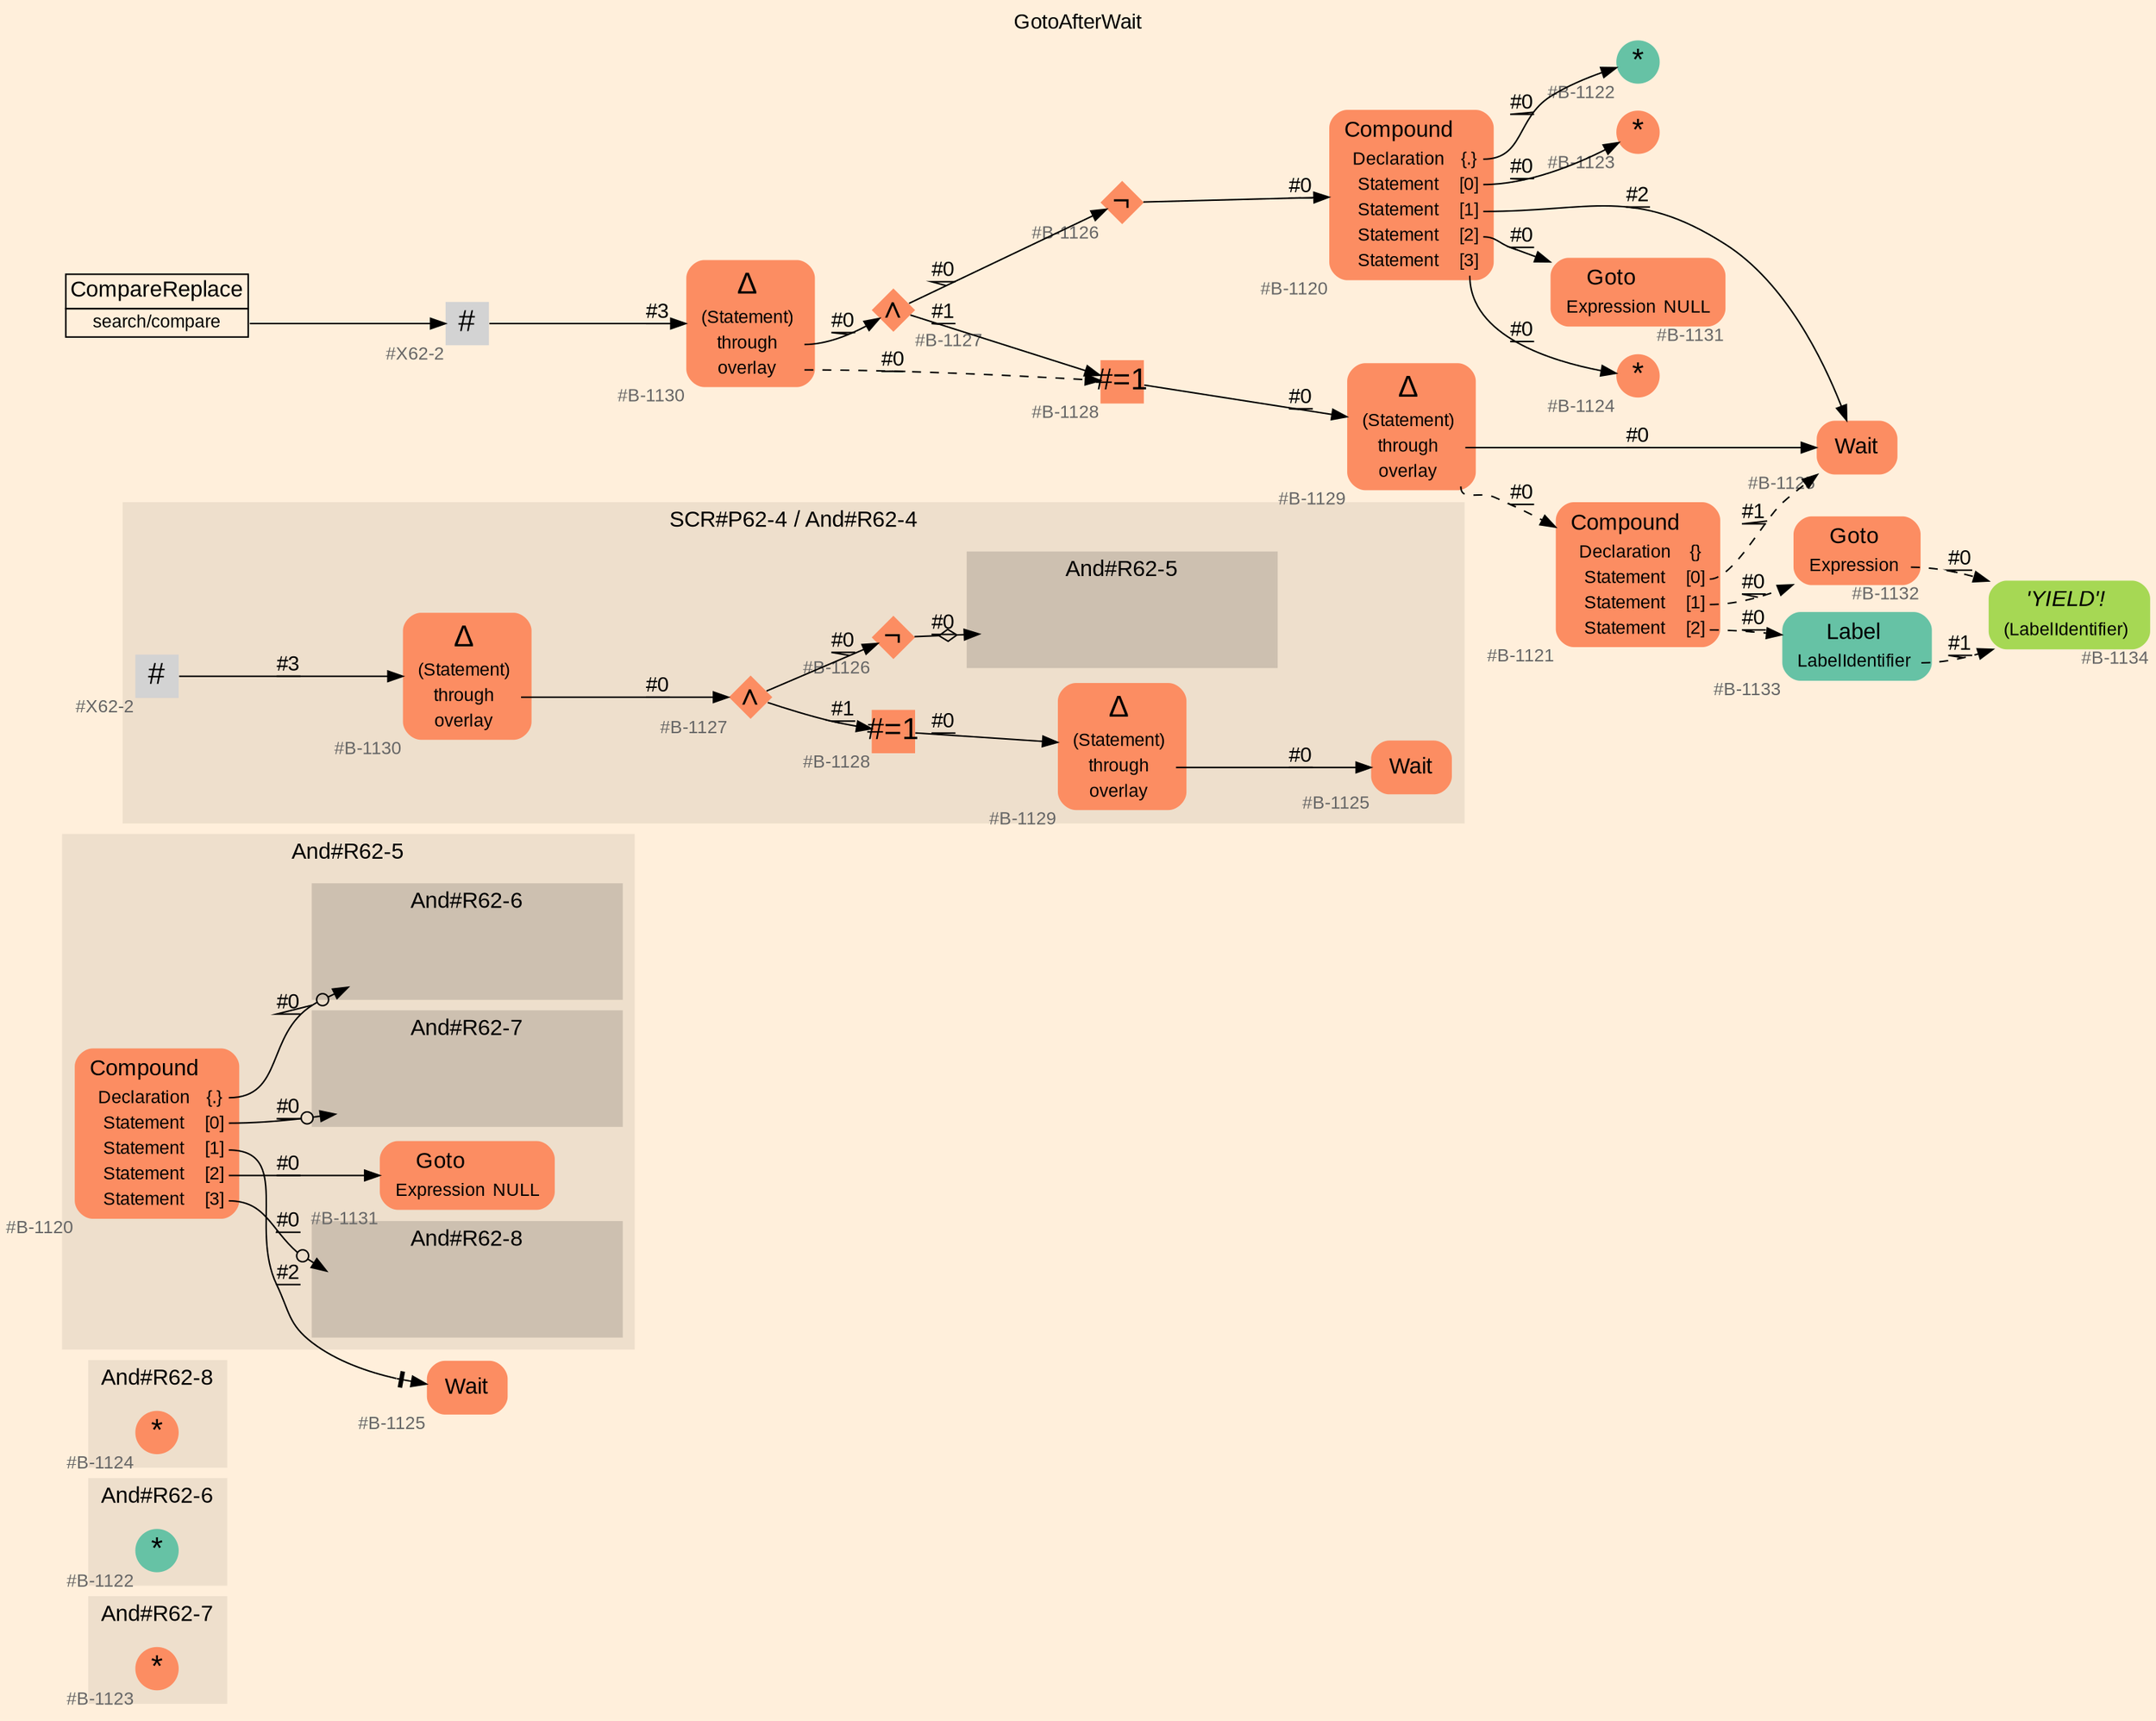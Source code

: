 digraph "GotoAfterWait" {
label = "GotoAfterWait"
labelloc = t
graph [
    rankdir = "LR"
    ranksep = 0.3
    bgcolor = antiquewhite1
    color = black
    fontcolor = black
    fontname = "Arial"
];
node [
    fontname = "Arial"
];
edge [
    fontname = "Arial"
];

// -------------------- figure And#R62-7 --------------------
// -------- region And#R62-7 ----------
subgraph "clusterAnd#R62-7" {
    label = "And#R62-7"
    style = "filled"
    color = antiquewhite2
    fontsize = "15"
    // -------- block And#R62-7/#B-1123 ----------
    "And#R62-7/#B-1123" [
        fillcolor = "/set28/2"
        xlabel = "#B-1123"
        fontsize = "12"
        fontcolor = grey40
        shape = "circle"
        label = <<FONT COLOR="black" POINT-SIZE="20">*</FONT>>
        style = "filled"
        penwidth = 0.0
        fixedsize = true
        width = 0.4
        height = 0.4
    ];
    
}


// -------------------- figure And#R62-6 --------------------
// -------- region And#R62-6 ----------
subgraph "clusterAnd#R62-6" {
    label = "And#R62-6"
    style = "filled"
    color = antiquewhite2
    fontsize = "15"
    // -------- block And#R62-6/#B-1122 ----------
    "And#R62-6/#B-1122" [
        fillcolor = "/set28/1"
        xlabel = "#B-1122"
        fontsize = "12"
        fontcolor = grey40
        shape = "circle"
        label = <<FONT COLOR="black" POINT-SIZE="20">*</FONT>>
        style = "filled"
        penwidth = 0.0
        fixedsize = true
        width = 0.4
        height = 0.4
    ];
    
}


// -------------------- figure And#R62-8 --------------------
// -------- region And#R62-8 ----------
subgraph "clusterAnd#R62-8" {
    label = "And#R62-8"
    style = "filled"
    color = antiquewhite2
    fontsize = "15"
    // -------- block And#R62-8/#B-1124 ----------
    "And#R62-8/#B-1124" [
        fillcolor = "/set28/2"
        xlabel = "#B-1124"
        fontsize = "12"
        fontcolor = grey40
        shape = "circle"
        label = <<FONT COLOR="black" POINT-SIZE="20">*</FONT>>
        style = "filled"
        penwidth = 0.0
        fixedsize = true
        width = 0.4
        height = 0.4
    ];
    
}


// -------------------- figure And#R62-5 --------------------
// -------- region And#R62-5 ----------
subgraph "clusterAnd#R62-5" {
    label = "And#R62-5"
    style = "filled"
    color = antiquewhite2
    fontsize = "15"
    // -------- block And#R62-5/#B-1131 ----------
    "And#R62-5/#B-1131" [
        fillcolor = "/set28/2"
        xlabel = "#B-1131"
        fontsize = "12"
        fontcolor = grey40
        shape = "plaintext"
        label = <<TABLE BORDER="0" CELLBORDER="0" CELLSPACING="0">
         <TR><TD><FONT COLOR="black" POINT-SIZE="15">Goto</FONT></TD></TR>
         <TR><TD><FONT COLOR="black" POINT-SIZE="12">Expression</FONT></TD><TD PORT="port0"><FONT COLOR="black" POINT-SIZE="12">NULL</FONT></TD></TR>
        </TABLE>>
        style = "rounded,filled"
    ];
    
    // -------- block And#R62-5/#B-1120 ----------
    "And#R62-5/#B-1120" [
        fillcolor = "/set28/2"
        xlabel = "#B-1120"
        fontsize = "12"
        fontcolor = grey40
        shape = "plaintext"
        label = <<TABLE BORDER="0" CELLBORDER="0" CELLSPACING="0">
         <TR><TD><FONT COLOR="black" POINT-SIZE="15">Compound</FONT></TD></TR>
         <TR><TD><FONT COLOR="black" POINT-SIZE="12">Declaration</FONT></TD><TD PORT="port0"><FONT COLOR="black" POINT-SIZE="12">{.}</FONT></TD></TR>
         <TR><TD><FONT COLOR="black" POINT-SIZE="12">Statement</FONT></TD><TD PORT="port1"><FONT COLOR="black" POINT-SIZE="12">[0]</FONT></TD></TR>
         <TR><TD><FONT COLOR="black" POINT-SIZE="12">Statement</FONT></TD><TD PORT="port2"><FONT COLOR="black" POINT-SIZE="12">[1]</FONT></TD></TR>
         <TR><TD><FONT COLOR="black" POINT-SIZE="12">Statement</FONT></TD><TD PORT="port3"><FONT COLOR="black" POINT-SIZE="12">[2]</FONT></TD></TR>
         <TR><TD><FONT COLOR="black" POINT-SIZE="12">Statement</FONT></TD><TD PORT="port4"><FONT COLOR="black" POINT-SIZE="12">[3]</FONT></TD></TR>
        </TABLE>>
        style = "rounded,filled"
    ];
    
    // -------- region And#R62-5/And#R62-6 ----------
    subgraph "clusterAnd#R62-5/And#R62-6" {
        label = "And#R62-6"
        style = "filled"
        color = antiquewhite3
        fontsize = "15"
        // -------- block And#R62-5/And#R62-6/#B-1122 ----------
        "And#R62-5/And#R62-6/#B-1122" [
            fillcolor = "/set28/1"
            xlabel = "#B-1122"
            fontsize = "12"
            fontcolor = grey40
            shape = "none"
            style = "invisible"
        ];
        
    }
    
    // -------- region And#R62-5/And#R62-7 ----------
    subgraph "clusterAnd#R62-5/And#R62-7" {
        label = "And#R62-7"
        style = "filled"
        color = antiquewhite3
        fontsize = "15"
        // -------- block And#R62-5/And#R62-7/#B-1123 ----------
        "And#R62-5/And#R62-7/#B-1123" [
            fillcolor = "/set28/2"
            xlabel = "#B-1123"
            fontsize = "12"
            fontcolor = grey40
            shape = "none"
            style = "invisible"
        ];
        
    }
    
    // -------- region And#R62-5/And#R62-8 ----------
    subgraph "clusterAnd#R62-5/And#R62-8" {
        label = "And#R62-8"
        style = "filled"
        color = antiquewhite3
        fontsize = "15"
        // -------- block And#R62-5/And#R62-8/#B-1124 ----------
        "And#R62-5/And#R62-8/#B-1124" [
            fillcolor = "/set28/2"
            xlabel = "#B-1124"
            fontsize = "12"
            fontcolor = grey40
            shape = "none"
            style = "invisible"
        ];
        
    }
    
}

// -------- block And#R62-5/#B-1125 ----------
"And#R62-5/#B-1125" [
    fillcolor = "/set28/2"
    xlabel = "#B-1125"
    fontsize = "12"
    fontcolor = grey40
    shape = "plaintext"
    label = <<TABLE BORDER="0" CELLBORDER="0" CELLSPACING="0">
     <TR><TD><FONT COLOR="black" POINT-SIZE="15">Wait</FONT></TD></TR>
    </TABLE>>
    style = "rounded,filled"
];

"And#R62-5/#B-1120":port0 -> "And#R62-5/And#R62-6/#B-1122" [
    arrowhead="normalnoneodot"
    label = "#0"
    decorate = true
    color = black
    fontcolor = black
];

"And#R62-5/#B-1120":port1 -> "And#R62-5/And#R62-7/#B-1123" [
    arrowhead="normalnoneodot"
    label = "#0"
    decorate = true
    color = black
    fontcolor = black
];

"And#R62-5/#B-1120":port2 -> "And#R62-5/#B-1125" [
    arrowhead="normalnonetee"
    label = "#2"
    decorate = true
    color = black
    fontcolor = black
];

"And#R62-5/#B-1120":port3 -> "And#R62-5/#B-1131" [
    label = "#0"
    decorate = true
    color = black
    fontcolor = black
];

"And#R62-5/#B-1120":port4 -> "And#R62-5/And#R62-8/#B-1124" [
    arrowhead="normalnoneodot"
    label = "#0"
    decorate = true
    color = black
    fontcolor = black
];


// -------------------- figure And#R62-4 --------------------
// -------- region And#R62-4 ----------
subgraph "clusterAnd#R62-4" {
    label = "SCR#P62-4 / And#R62-4"
    style = "filled"
    color = antiquewhite2
    fontsize = "15"
    // -------- block And#R62-4/#X62-2 ----------
    "And#R62-4/#X62-2" [
        xlabel = "#X62-2"
        fontsize = "12"
        fontcolor = grey40
        shape = "square"
        label = <<FONT COLOR="black" POINT-SIZE="20">#</FONT>>
        style = "filled"
        penwidth = 0.0
        fixedsize = true
        width = 0.4
        height = 0.4
    ];
    
    // -------- block And#R62-4/#B-1128 ----------
    "And#R62-4/#B-1128" [
        fillcolor = "/set28/2"
        xlabel = "#B-1128"
        fontsize = "12"
        fontcolor = grey40
        shape = "square"
        label = <<FONT COLOR="black" POINT-SIZE="20">#=1</FONT>>
        style = "filled"
        penwidth = 0.0
        fixedsize = true
        width = 0.4
        height = 0.4
    ];
    
    // -------- block And#R62-4/#B-1127 ----------
    "And#R62-4/#B-1127" [
        fillcolor = "/set28/2"
        xlabel = "#B-1127"
        fontsize = "12"
        fontcolor = grey40
        shape = "diamond"
        label = <<FONT COLOR="black" POINT-SIZE="20">∧</FONT>>
        style = "filled"
        penwidth = 0.0
        fixedsize = true
        width = 0.4
        height = 0.4
    ];
    
    // -------- block And#R62-4/#B-1129 ----------
    "And#R62-4/#B-1129" [
        fillcolor = "/set28/2"
        xlabel = "#B-1129"
        fontsize = "12"
        fontcolor = grey40
        shape = "plaintext"
        label = <<TABLE BORDER="0" CELLBORDER="0" CELLSPACING="0">
         <TR><TD><FONT COLOR="black" POINT-SIZE="20">Δ</FONT></TD></TR>
         <TR><TD><FONT COLOR="black" POINT-SIZE="12">(Statement)</FONT></TD><TD PORT="port0"></TD></TR>
         <TR><TD><FONT COLOR="black" POINT-SIZE="12">through</FONT></TD><TD PORT="port1"></TD></TR>
         <TR><TD><FONT COLOR="black" POINT-SIZE="12">overlay</FONT></TD><TD PORT="port2"></TD></TR>
        </TABLE>>
        style = "rounded,filled"
    ];
    
    // -------- block And#R62-4/#B-1130 ----------
    "And#R62-4/#B-1130" [
        fillcolor = "/set28/2"
        xlabel = "#B-1130"
        fontsize = "12"
        fontcolor = grey40
        shape = "plaintext"
        label = <<TABLE BORDER="0" CELLBORDER="0" CELLSPACING="0">
         <TR><TD><FONT COLOR="black" POINT-SIZE="20">Δ</FONT></TD></TR>
         <TR><TD><FONT COLOR="black" POINT-SIZE="12">(Statement)</FONT></TD><TD PORT="port0"></TD></TR>
         <TR><TD><FONT COLOR="black" POINT-SIZE="12">through</FONT></TD><TD PORT="port1"></TD></TR>
         <TR><TD><FONT COLOR="black" POINT-SIZE="12">overlay</FONT></TD><TD PORT="port2"></TD></TR>
        </TABLE>>
        style = "rounded,filled"
    ];
    
    // -------- block And#R62-4/#B-1125 ----------
    "And#R62-4/#B-1125" [
        fillcolor = "/set28/2"
        xlabel = "#B-1125"
        fontsize = "12"
        fontcolor = grey40
        shape = "plaintext"
        label = <<TABLE BORDER="0" CELLBORDER="0" CELLSPACING="0">
         <TR><TD><FONT COLOR="black" POINT-SIZE="15">Wait</FONT></TD></TR>
        </TABLE>>
        style = "rounded,filled"
    ];
    
    // -------- block And#R62-4/#B-1126 ----------
    "And#R62-4/#B-1126" [
        fillcolor = "/set28/2"
        xlabel = "#B-1126"
        fontsize = "12"
        fontcolor = grey40
        shape = "diamond"
        label = <<FONT COLOR="black" POINT-SIZE="20">¬</FONT>>
        style = "filled"
        penwidth = 0.0
        fixedsize = true
        width = 0.4
        height = 0.4
    ];
    
    // -------- region And#R62-4/And#R62-5 ----------
    subgraph "clusterAnd#R62-4/And#R62-5" {
        label = "And#R62-5"
        style = "filled"
        color = antiquewhite3
        fontsize = "15"
        // -------- block And#R62-4/And#R62-5/#B-1120 ----------
        "And#R62-4/And#R62-5/#B-1120" [
            fillcolor = "/set28/2"
            xlabel = "#B-1120"
            fontsize = "12"
            fontcolor = grey40
            shape = "none"
            style = "invisible"
        ];
        
    }
    
}

"And#R62-4/#X62-2" -> "And#R62-4/#B-1130" [
    label = "#3"
    decorate = true
    color = black
    fontcolor = black
];

"And#R62-4/#B-1128" -> "And#R62-4/#B-1129" [
    label = "#0"
    decorate = true
    color = black
    fontcolor = black
];

"And#R62-4/#B-1127" -> "And#R62-4/#B-1128" [
    label = "#1"
    decorate = true
    color = black
    fontcolor = black
];

"And#R62-4/#B-1127" -> "And#R62-4/#B-1126" [
    label = "#0"
    decorate = true
    color = black
    fontcolor = black
];

"And#R62-4/#B-1129":port1 -> "And#R62-4/#B-1125" [
    label = "#0"
    decorate = true
    color = black
    fontcolor = black
];

"And#R62-4/#B-1130":port1 -> "And#R62-4/#B-1127" [
    label = "#0"
    decorate = true
    color = black
    fontcolor = black
];

"And#R62-4/#B-1126" -> "And#R62-4/And#R62-5/#B-1120" [
    arrowhead="normalnoneodiamond"
    label = "#0"
    decorate = true
    color = black
    fontcolor = black
];


// -------------------- transformation figure --------------------
// -------- block CR#X62-3 ----------
"CR#X62-3" [
    fillcolor = antiquewhite1
    fontsize = "12"
    fontcolor = grey40
    shape = "plaintext"
    label = <<TABLE BORDER="0" CELLBORDER="1" CELLSPACING="0">
     <TR><TD><FONT COLOR="black" POINT-SIZE="15">CompareReplace</FONT></TD></TR>
     <TR><TD PORT="port0"><FONT COLOR="black" POINT-SIZE="12">search/compare</FONT></TD></TR>
    </TABLE>>
    style = "filled"
    color = black
];

// -------- block #X62-2 ----------
"#X62-2" [
    xlabel = "#X62-2"
    fontsize = "12"
    fontcolor = grey40
    shape = "square"
    label = <<FONT COLOR="black" POINT-SIZE="20">#</FONT>>
    style = "filled"
    penwidth = 0.0
    fixedsize = true
    width = 0.4
    height = 0.4
];

// -------- block #B-1130 ----------
"#B-1130" [
    fillcolor = "/set28/2"
    xlabel = "#B-1130"
    fontsize = "12"
    fontcolor = grey40
    shape = "plaintext"
    label = <<TABLE BORDER="0" CELLBORDER="0" CELLSPACING="0">
     <TR><TD><FONT COLOR="black" POINT-SIZE="20">Δ</FONT></TD></TR>
     <TR><TD><FONT COLOR="black" POINT-SIZE="12">(Statement)</FONT></TD><TD PORT="port0"></TD></TR>
     <TR><TD><FONT COLOR="black" POINT-SIZE="12">through</FONT></TD><TD PORT="port1"></TD></TR>
     <TR><TD><FONT COLOR="black" POINT-SIZE="12">overlay</FONT></TD><TD PORT="port2"></TD></TR>
    </TABLE>>
    style = "rounded,filled"
];

// -------- block #B-1127 ----------
"#B-1127" [
    fillcolor = "/set28/2"
    xlabel = "#B-1127"
    fontsize = "12"
    fontcolor = grey40
    shape = "diamond"
    label = <<FONT COLOR="black" POINT-SIZE="20">∧</FONT>>
    style = "filled"
    penwidth = 0.0
    fixedsize = true
    width = 0.4
    height = 0.4
];

// -------- block #B-1128 ----------
"#B-1128" [
    fillcolor = "/set28/2"
    xlabel = "#B-1128"
    fontsize = "12"
    fontcolor = grey40
    shape = "square"
    label = <<FONT COLOR="black" POINT-SIZE="20">#=1</FONT>>
    style = "filled"
    penwidth = 0.0
    fixedsize = true
    width = 0.4
    height = 0.4
];

// -------- block #B-1129 ----------
"#B-1129" [
    fillcolor = "/set28/2"
    xlabel = "#B-1129"
    fontsize = "12"
    fontcolor = grey40
    shape = "plaintext"
    label = <<TABLE BORDER="0" CELLBORDER="0" CELLSPACING="0">
     <TR><TD><FONT COLOR="black" POINT-SIZE="20">Δ</FONT></TD></TR>
     <TR><TD><FONT COLOR="black" POINT-SIZE="12">(Statement)</FONT></TD><TD PORT="port0"></TD></TR>
     <TR><TD><FONT COLOR="black" POINT-SIZE="12">through</FONT></TD><TD PORT="port1"></TD></TR>
     <TR><TD><FONT COLOR="black" POINT-SIZE="12">overlay</FONT></TD><TD PORT="port2"></TD></TR>
    </TABLE>>
    style = "rounded,filled"
];

// -------- block #B-1125 ----------
"#B-1125" [
    fillcolor = "/set28/2"
    xlabel = "#B-1125"
    fontsize = "12"
    fontcolor = grey40
    shape = "plaintext"
    label = <<TABLE BORDER="0" CELLBORDER="0" CELLSPACING="0">
     <TR><TD><FONT COLOR="black" POINT-SIZE="15">Wait</FONT></TD></TR>
    </TABLE>>
    style = "rounded,filled"
];

// -------- block #B-1121 ----------
"#B-1121" [
    fillcolor = "/set28/2"
    xlabel = "#B-1121"
    fontsize = "12"
    fontcolor = grey40
    shape = "plaintext"
    label = <<TABLE BORDER="0" CELLBORDER="0" CELLSPACING="0">
     <TR><TD><FONT COLOR="black" POINT-SIZE="15">Compound</FONT></TD></TR>
     <TR><TD><FONT COLOR="black" POINT-SIZE="12">Declaration</FONT></TD><TD PORT="port0"><FONT COLOR="black" POINT-SIZE="12">{}</FONT></TD></TR>
     <TR><TD><FONT COLOR="black" POINT-SIZE="12">Statement</FONT></TD><TD PORT="port1"><FONT COLOR="black" POINT-SIZE="12">[0]</FONT></TD></TR>
     <TR><TD><FONT COLOR="black" POINT-SIZE="12">Statement</FONT></TD><TD PORT="port2"><FONT COLOR="black" POINT-SIZE="12">[1]</FONT></TD></TR>
     <TR><TD><FONT COLOR="black" POINT-SIZE="12">Statement</FONT></TD><TD PORT="port3"><FONT COLOR="black" POINT-SIZE="12">[2]</FONT></TD></TR>
    </TABLE>>
    style = "rounded,filled"
];

// -------- block #B-1132 ----------
"#B-1132" [
    fillcolor = "/set28/2"
    xlabel = "#B-1132"
    fontsize = "12"
    fontcolor = grey40
    shape = "plaintext"
    label = <<TABLE BORDER="0" CELLBORDER="0" CELLSPACING="0">
     <TR><TD><FONT COLOR="black" POINT-SIZE="15">Goto</FONT></TD></TR>
     <TR><TD><FONT COLOR="black" POINT-SIZE="12">Expression</FONT></TD><TD PORT="port0"></TD></TR>
    </TABLE>>
    style = "rounded,filled"
];

// -------- block #B-1134 ----------
"#B-1134" [
    fillcolor = "/set28/5"
    xlabel = "#B-1134"
    fontsize = "12"
    fontcolor = grey40
    shape = "plaintext"
    label = <<TABLE BORDER="0" CELLBORDER="0" CELLSPACING="0">
     <TR><TD><FONT COLOR="black" POINT-SIZE="15"><I>'YIELD'!</I></FONT></TD></TR>
     <TR><TD><FONT COLOR="black" POINT-SIZE="12">(LabelIdentifier)</FONT></TD><TD PORT="port0"></TD></TR>
    </TABLE>>
    style = "rounded,filled"
];

// -------- block #B-1133 ----------
"#B-1133" [
    fillcolor = "/set28/1"
    xlabel = "#B-1133"
    fontsize = "12"
    fontcolor = grey40
    shape = "plaintext"
    label = <<TABLE BORDER="0" CELLBORDER="0" CELLSPACING="0">
     <TR><TD><FONT COLOR="black" POINT-SIZE="15">Label</FONT></TD></TR>
     <TR><TD><FONT COLOR="black" POINT-SIZE="12">LabelIdentifier</FONT></TD><TD PORT="port0"></TD></TR>
    </TABLE>>
    style = "rounded,filled"
];

// -------- block #B-1126 ----------
"#B-1126" [
    fillcolor = "/set28/2"
    xlabel = "#B-1126"
    fontsize = "12"
    fontcolor = grey40
    shape = "diamond"
    label = <<FONT COLOR="black" POINT-SIZE="20">¬</FONT>>
    style = "filled"
    penwidth = 0.0
    fixedsize = true
    width = 0.4
    height = 0.4
];

// -------- block #B-1120 ----------
"#B-1120" [
    fillcolor = "/set28/2"
    xlabel = "#B-1120"
    fontsize = "12"
    fontcolor = grey40
    shape = "plaintext"
    label = <<TABLE BORDER="0" CELLBORDER="0" CELLSPACING="0">
     <TR><TD><FONT COLOR="black" POINT-SIZE="15">Compound</FONT></TD></TR>
     <TR><TD><FONT COLOR="black" POINT-SIZE="12">Declaration</FONT></TD><TD PORT="port0"><FONT COLOR="black" POINT-SIZE="12">{.}</FONT></TD></TR>
     <TR><TD><FONT COLOR="black" POINT-SIZE="12">Statement</FONT></TD><TD PORT="port1"><FONT COLOR="black" POINT-SIZE="12">[0]</FONT></TD></TR>
     <TR><TD><FONT COLOR="black" POINT-SIZE="12">Statement</FONT></TD><TD PORT="port2"><FONT COLOR="black" POINT-SIZE="12">[1]</FONT></TD></TR>
     <TR><TD><FONT COLOR="black" POINT-SIZE="12">Statement</FONT></TD><TD PORT="port3"><FONT COLOR="black" POINT-SIZE="12">[2]</FONT></TD></TR>
     <TR><TD><FONT COLOR="black" POINT-SIZE="12">Statement</FONT></TD><TD PORT="port4"><FONT COLOR="black" POINT-SIZE="12">[3]</FONT></TD></TR>
    </TABLE>>
    style = "rounded,filled"
];

// -------- block #B-1122 ----------
"#B-1122" [
    fillcolor = "/set28/1"
    xlabel = "#B-1122"
    fontsize = "12"
    fontcolor = grey40
    shape = "circle"
    label = <<FONT COLOR="black" POINT-SIZE="20">*</FONT>>
    style = "filled"
    penwidth = 0.0
    fixedsize = true
    width = 0.4
    height = 0.4
];

// -------- block #B-1123 ----------
"#B-1123" [
    fillcolor = "/set28/2"
    xlabel = "#B-1123"
    fontsize = "12"
    fontcolor = grey40
    shape = "circle"
    label = <<FONT COLOR="black" POINT-SIZE="20">*</FONT>>
    style = "filled"
    penwidth = 0.0
    fixedsize = true
    width = 0.4
    height = 0.4
];

// -------- block #B-1131 ----------
"#B-1131" [
    fillcolor = "/set28/2"
    xlabel = "#B-1131"
    fontsize = "12"
    fontcolor = grey40
    shape = "plaintext"
    label = <<TABLE BORDER="0" CELLBORDER="0" CELLSPACING="0">
     <TR><TD><FONT COLOR="black" POINT-SIZE="15">Goto</FONT></TD></TR>
     <TR><TD><FONT COLOR="black" POINT-SIZE="12">Expression</FONT></TD><TD PORT="port0"><FONT COLOR="black" POINT-SIZE="12">NULL</FONT></TD></TR>
    </TABLE>>
    style = "rounded,filled"
];

// -------- block #B-1124 ----------
"#B-1124" [
    fillcolor = "/set28/2"
    xlabel = "#B-1124"
    fontsize = "12"
    fontcolor = grey40
    shape = "circle"
    label = <<FONT COLOR="black" POINT-SIZE="20">*</FONT>>
    style = "filled"
    penwidth = 0.0
    fixedsize = true
    width = 0.4
    height = 0.4
];

"CR#X62-3":port0 -> "#X62-2" [
    label = ""
    decorate = true
    color = black
    fontcolor = black
];

"#X62-2" -> "#B-1130" [
    label = "#3"
    decorate = true
    color = black
    fontcolor = black
];

"#B-1130":port1 -> "#B-1127" [
    label = "#0"
    decorate = true
    color = black
    fontcolor = black
];

"#B-1130":port2 -> "#B-1128" [
    style="dashed"
    label = "#0"
    decorate = true
    color = black
    fontcolor = black
];

"#B-1127" -> "#B-1128" [
    label = "#1"
    decorate = true
    color = black
    fontcolor = black
];

"#B-1127" -> "#B-1126" [
    label = "#0"
    decorate = true
    color = black
    fontcolor = black
];

"#B-1128" -> "#B-1129" [
    label = "#0"
    decorate = true
    color = black
    fontcolor = black
];

"#B-1129":port1 -> "#B-1125" [
    label = "#0"
    decorate = true
    color = black
    fontcolor = black
];

"#B-1129":port2 -> "#B-1121" [
    style="dashed"
    label = "#0"
    decorate = true
    color = black
    fontcolor = black
];

"#B-1121":port1 -> "#B-1125" [
    style="dashed"
    label = "#1"
    decorate = true
    color = black
    fontcolor = black
];

"#B-1121":port2 -> "#B-1132" [
    style="dashed"
    label = "#0"
    decorate = true
    color = black
    fontcolor = black
];

"#B-1121":port3 -> "#B-1133" [
    style="dashed"
    label = "#0"
    decorate = true
    color = black
    fontcolor = black
];

"#B-1132":port0 -> "#B-1134" [
    style="dashed"
    label = "#0"
    decorate = true
    color = black
    fontcolor = black
];

"#B-1133":port0 -> "#B-1134" [
    style="dashed"
    label = "#1"
    decorate = true
    color = black
    fontcolor = black
];

"#B-1126" -> "#B-1120" [
    label = "#0"
    decorate = true
    color = black
    fontcolor = black
];

"#B-1120":port0 -> "#B-1122" [
    label = "#0"
    decorate = true
    color = black
    fontcolor = black
];

"#B-1120":port1 -> "#B-1123" [
    label = "#0"
    decorate = true
    color = black
    fontcolor = black
];

"#B-1120":port2 -> "#B-1125" [
    label = "#2"
    decorate = true
    color = black
    fontcolor = black
];

"#B-1120":port3 -> "#B-1131" [
    label = "#0"
    decorate = true
    color = black
    fontcolor = black
];

"#B-1120":port4 -> "#B-1124" [
    label = "#0"
    decorate = true
    color = black
    fontcolor = black
];


}
